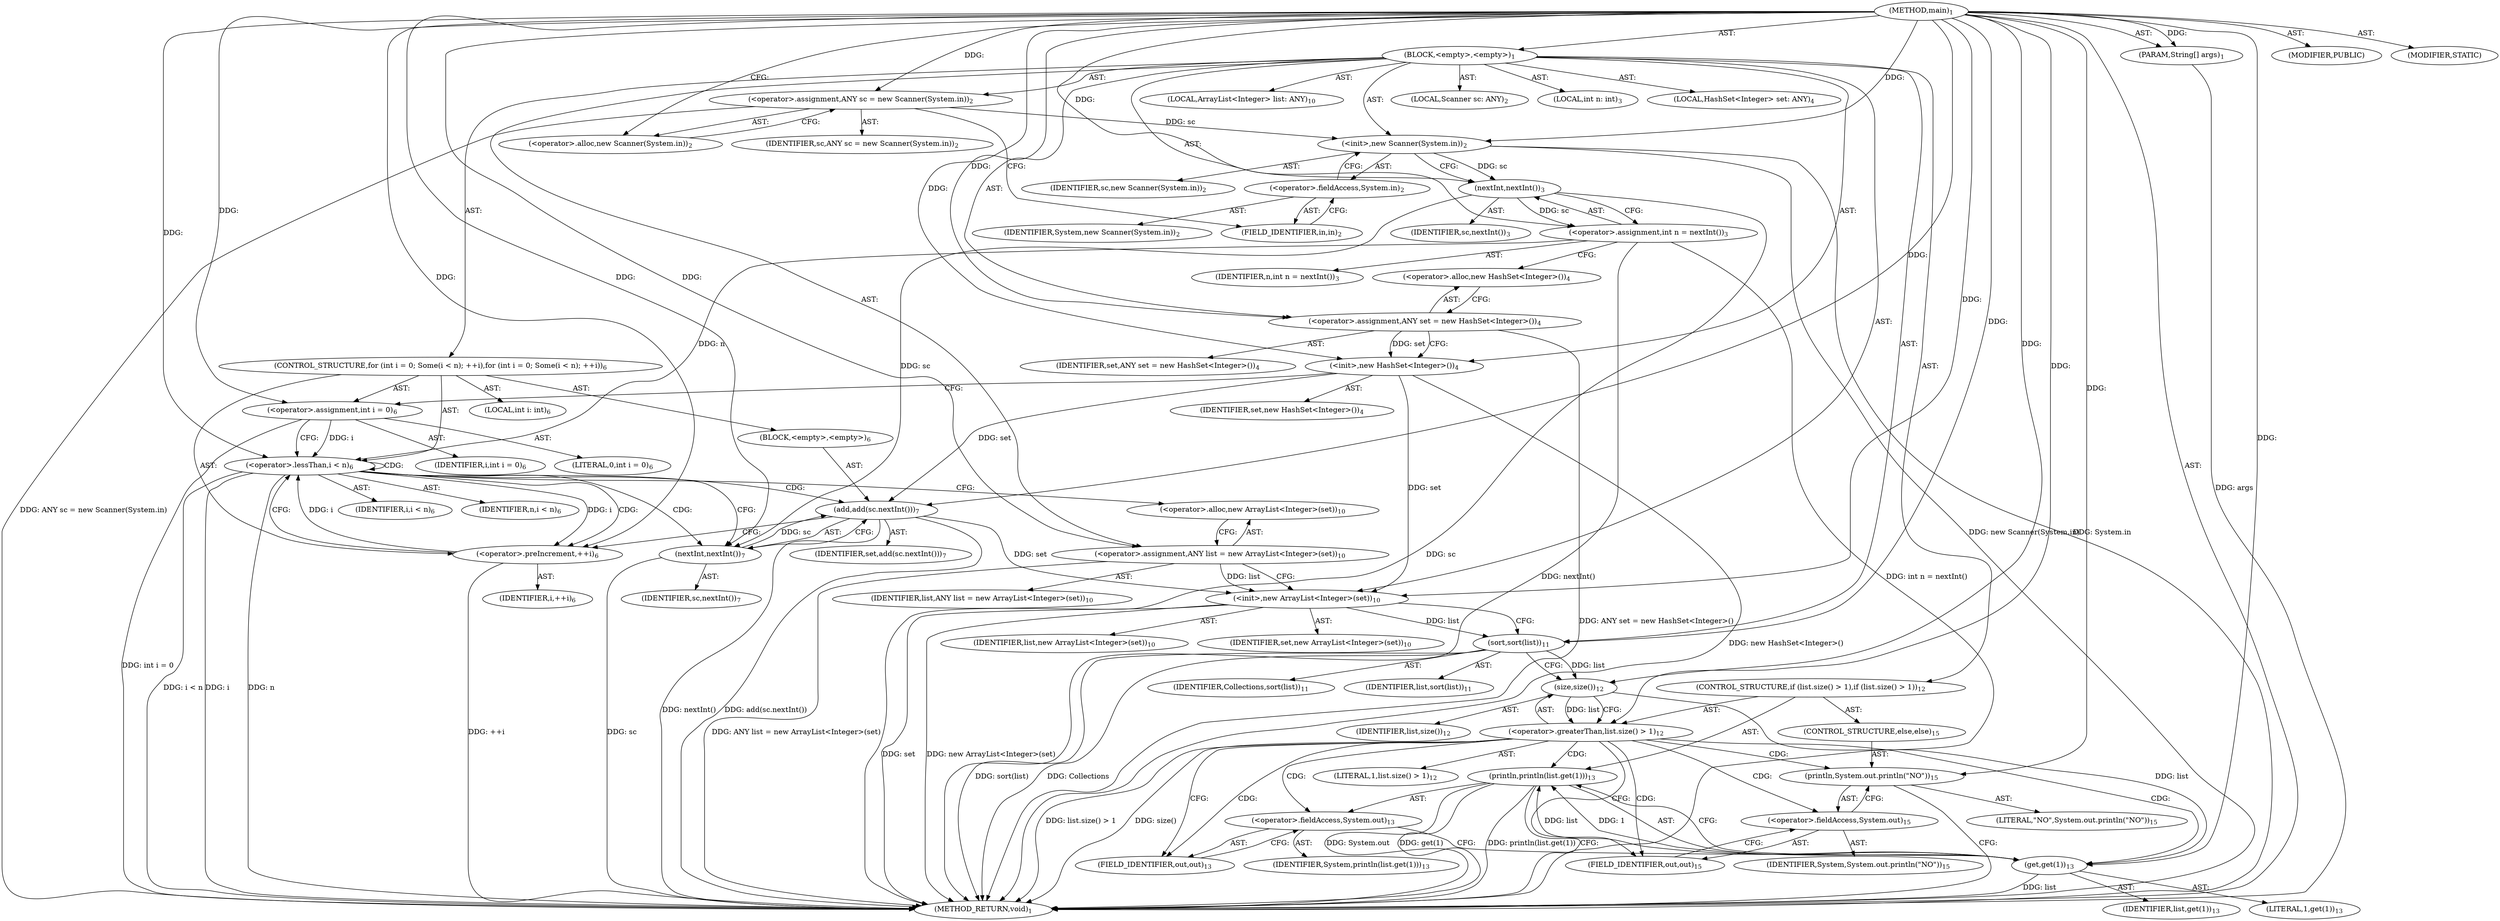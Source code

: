 digraph "main" {  
"23" [label = <(METHOD,main)<SUB>1</SUB>> ]
"24" [label = <(PARAM,String[] args)<SUB>1</SUB>> ]
"25" [label = <(BLOCK,&lt;empty&gt;,&lt;empty&gt;)<SUB>1</SUB>> ]
"4" [label = <(LOCAL,Scanner sc: ANY)<SUB>2</SUB>> ]
"26" [label = <(&lt;operator&gt;.assignment,ANY sc = new Scanner(System.in))<SUB>2</SUB>> ]
"27" [label = <(IDENTIFIER,sc,ANY sc = new Scanner(System.in))<SUB>2</SUB>> ]
"28" [label = <(&lt;operator&gt;.alloc,new Scanner(System.in))<SUB>2</SUB>> ]
"29" [label = <(&lt;init&gt;,new Scanner(System.in))<SUB>2</SUB>> ]
"3" [label = <(IDENTIFIER,sc,new Scanner(System.in))<SUB>2</SUB>> ]
"30" [label = <(&lt;operator&gt;.fieldAccess,System.in)<SUB>2</SUB>> ]
"31" [label = <(IDENTIFIER,System,new Scanner(System.in))<SUB>2</SUB>> ]
"32" [label = <(FIELD_IDENTIFIER,in,in)<SUB>2</SUB>> ]
"33" [label = <(LOCAL,int n: int)<SUB>3</SUB>> ]
"34" [label = <(&lt;operator&gt;.assignment,int n = nextInt())<SUB>3</SUB>> ]
"35" [label = <(IDENTIFIER,n,int n = nextInt())<SUB>3</SUB>> ]
"36" [label = <(nextInt,nextInt())<SUB>3</SUB>> ]
"37" [label = <(IDENTIFIER,sc,nextInt())<SUB>3</SUB>> ]
"6" [label = <(LOCAL,HashSet&lt;Integer&gt; set: ANY)<SUB>4</SUB>> ]
"38" [label = <(&lt;operator&gt;.assignment,ANY set = new HashSet&lt;Integer&gt;())<SUB>4</SUB>> ]
"39" [label = <(IDENTIFIER,set,ANY set = new HashSet&lt;Integer&gt;())<SUB>4</SUB>> ]
"40" [label = <(&lt;operator&gt;.alloc,new HashSet&lt;Integer&gt;())<SUB>4</SUB>> ]
"41" [label = <(&lt;init&gt;,new HashSet&lt;Integer&gt;())<SUB>4</SUB>> ]
"5" [label = <(IDENTIFIER,set,new HashSet&lt;Integer&gt;())<SUB>4</SUB>> ]
"42" [label = <(CONTROL_STRUCTURE,for (int i = 0; Some(i &lt; n); ++i),for (int i = 0; Some(i &lt; n); ++i))<SUB>6</SUB>> ]
"43" [label = <(LOCAL,int i: int)<SUB>6</SUB>> ]
"44" [label = <(&lt;operator&gt;.assignment,int i = 0)<SUB>6</SUB>> ]
"45" [label = <(IDENTIFIER,i,int i = 0)<SUB>6</SUB>> ]
"46" [label = <(LITERAL,0,int i = 0)<SUB>6</SUB>> ]
"47" [label = <(&lt;operator&gt;.lessThan,i &lt; n)<SUB>6</SUB>> ]
"48" [label = <(IDENTIFIER,i,i &lt; n)<SUB>6</SUB>> ]
"49" [label = <(IDENTIFIER,n,i &lt; n)<SUB>6</SUB>> ]
"50" [label = <(&lt;operator&gt;.preIncrement,++i)<SUB>6</SUB>> ]
"51" [label = <(IDENTIFIER,i,++i)<SUB>6</SUB>> ]
"52" [label = <(BLOCK,&lt;empty&gt;,&lt;empty&gt;)<SUB>6</SUB>> ]
"53" [label = <(add,add(sc.nextInt()))<SUB>7</SUB>> ]
"54" [label = <(IDENTIFIER,set,add(sc.nextInt()))<SUB>7</SUB>> ]
"55" [label = <(nextInt,nextInt())<SUB>7</SUB>> ]
"56" [label = <(IDENTIFIER,sc,nextInt())<SUB>7</SUB>> ]
"8" [label = <(LOCAL,ArrayList&lt;Integer&gt; list: ANY)<SUB>10</SUB>> ]
"57" [label = <(&lt;operator&gt;.assignment,ANY list = new ArrayList&lt;Integer&gt;(set))<SUB>10</SUB>> ]
"58" [label = <(IDENTIFIER,list,ANY list = new ArrayList&lt;Integer&gt;(set))<SUB>10</SUB>> ]
"59" [label = <(&lt;operator&gt;.alloc,new ArrayList&lt;Integer&gt;(set))<SUB>10</SUB>> ]
"60" [label = <(&lt;init&gt;,new ArrayList&lt;Integer&gt;(set))<SUB>10</SUB>> ]
"7" [label = <(IDENTIFIER,list,new ArrayList&lt;Integer&gt;(set))<SUB>10</SUB>> ]
"61" [label = <(IDENTIFIER,set,new ArrayList&lt;Integer&gt;(set))<SUB>10</SUB>> ]
"62" [label = <(sort,sort(list))<SUB>11</SUB>> ]
"63" [label = <(IDENTIFIER,Collections,sort(list))<SUB>11</SUB>> ]
"64" [label = <(IDENTIFIER,list,sort(list))<SUB>11</SUB>> ]
"65" [label = <(CONTROL_STRUCTURE,if (list.size() &gt; 1),if (list.size() &gt; 1))<SUB>12</SUB>> ]
"66" [label = <(&lt;operator&gt;.greaterThan,list.size() &gt; 1)<SUB>12</SUB>> ]
"67" [label = <(size,size())<SUB>12</SUB>> ]
"68" [label = <(IDENTIFIER,list,size())<SUB>12</SUB>> ]
"69" [label = <(LITERAL,1,list.size() &gt; 1)<SUB>12</SUB>> ]
"70" [label = <(println,println(list.get(1)))<SUB>13</SUB>> ]
"71" [label = <(&lt;operator&gt;.fieldAccess,System.out)<SUB>13</SUB>> ]
"72" [label = <(IDENTIFIER,System,println(list.get(1)))<SUB>13</SUB>> ]
"73" [label = <(FIELD_IDENTIFIER,out,out)<SUB>13</SUB>> ]
"74" [label = <(get,get(1))<SUB>13</SUB>> ]
"75" [label = <(IDENTIFIER,list,get(1))<SUB>13</SUB>> ]
"76" [label = <(LITERAL,1,get(1))<SUB>13</SUB>> ]
"77" [label = <(CONTROL_STRUCTURE,else,else)<SUB>15</SUB>> ]
"78" [label = <(println,System.out.println(&quot;NO&quot;))<SUB>15</SUB>> ]
"79" [label = <(&lt;operator&gt;.fieldAccess,System.out)<SUB>15</SUB>> ]
"80" [label = <(IDENTIFIER,System,System.out.println(&quot;NO&quot;))<SUB>15</SUB>> ]
"81" [label = <(FIELD_IDENTIFIER,out,out)<SUB>15</SUB>> ]
"82" [label = <(LITERAL,&quot;NO&quot;,System.out.println(&quot;NO&quot;))<SUB>15</SUB>> ]
"83" [label = <(MODIFIER,PUBLIC)> ]
"84" [label = <(MODIFIER,STATIC)> ]
"85" [label = <(METHOD_RETURN,void)<SUB>1</SUB>> ]
  "23" -> "24"  [ label = "AST: "] 
  "23" -> "25"  [ label = "AST: "] 
  "23" -> "83"  [ label = "AST: "] 
  "23" -> "84"  [ label = "AST: "] 
  "23" -> "85"  [ label = "AST: "] 
  "25" -> "4"  [ label = "AST: "] 
  "25" -> "26"  [ label = "AST: "] 
  "25" -> "29"  [ label = "AST: "] 
  "25" -> "33"  [ label = "AST: "] 
  "25" -> "34"  [ label = "AST: "] 
  "25" -> "6"  [ label = "AST: "] 
  "25" -> "38"  [ label = "AST: "] 
  "25" -> "41"  [ label = "AST: "] 
  "25" -> "42"  [ label = "AST: "] 
  "25" -> "8"  [ label = "AST: "] 
  "25" -> "57"  [ label = "AST: "] 
  "25" -> "60"  [ label = "AST: "] 
  "25" -> "62"  [ label = "AST: "] 
  "25" -> "65"  [ label = "AST: "] 
  "26" -> "27"  [ label = "AST: "] 
  "26" -> "28"  [ label = "AST: "] 
  "29" -> "3"  [ label = "AST: "] 
  "29" -> "30"  [ label = "AST: "] 
  "30" -> "31"  [ label = "AST: "] 
  "30" -> "32"  [ label = "AST: "] 
  "34" -> "35"  [ label = "AST: "] 
  "34" -> "36"  [ label = "AST: "] 
  "36" -> "37"  [ label = "AST: "] 
  "38" -> "39"  [ label = "AST: "] 
  "38" -> "40"  [ label = "AST: "] 
  "41" -> "5"  [ label = "AST: "] 
  "42" -> "43"  [ label = "AST: "] 
  "42" -> "44"  [ label = "AST: "] 
  "42" -> "47"  [ label = "AST: "] 
  "42" -> "50"  [ label = "AST: "] 
  "42" -> "52"  [ label = "AST: "] 
  "44" -> "45"  [ label = "AST: "] 
  "44" -> "46"  [ label = "AST: "] 
  "47" -> "48"  [ label = "AST: "] 
  "47" -> "49"  [ label = "AST: "] 
  "50" -> "51"  [ label = "AST: "] 
  "52" -> "53"  [ label = "AST: "] 
  "53" -> "54"  [ label = "AST: "] 
  "53" -> "55"  [ label = "AST: "] 
  "55" -> "56"  [ label = "AST: "] 
  "57" -> "58"  [ label = "AST: "] 
  "57" -> "59"  [ label = "AST: "] 
  "60" -> "7"  [ label = "AST: "] 
  "60" -> "61"  [ label = "AST: "] 
  "62" -> "63"  [ label = "AST: "] 
  "62" -> "64"  [ label = "AST: "] 
  "65" -> "66"  [ label = "AST: "] 
  "65" -> "70"  [ label = "AST: "] 
  "65" -> "77"  [ label = "AST: "] 
  "66" -> "67"  [ label = "AST: "] 
  "66" -> "69"  [ label = "AST: "] 
  "67" -> "68"  [ label = "AST: "] 
  "70" -> "71"  [ label = "AST: "] 
  "70" -> "74"  [ label = "AST: "] 
  "71" -> "72"  [ label = "AST: "] 
  "71" -> "73"  [ label = "AST: "] 
  "74" -> "75"  [ label = "AST: "] 
  "74" -> "76"  [ label = "AST: "] 
  "77" -> "78"  [ label = "AST: "] 
  "78" -> "79"  [ label = "AST: "] 
  "78" -> "82"  [ label = "AST: "] 
  "79" -> "80"  [ label = "AST: "] 
  "79" -> "81"  [ label = "AST: "] 
  "26" -> "32"  [ label = "CFG: "] 
  "29" -> "36"  [ label = "CFG: "] 
  "34" -> "40"  [ label = "CFG: "] 
  "38" -> "41"  [ label = "CFG: "] 
  "41" -> "44"  [ label = "CFG: "] 
  "57" -> "60"  [ label = "CFG: "] 
  "60" -> "62"  [ label = "CFG: "] 
  "62" -> "67"  [ label = "CFG: "] 
  "28" -> "26"  [ label = "CFG: "] 
  "30" -> "29"  [ label = "CFG: "] 
  "36" -> "34"  [ label = "CFG: "] 
  "40" -> "38"  [ label = "CFG: "] 
  "44" -> "47"  [ label = "CFG: "] 
  "47" -> "55"  [ label = "CFG: "] 
  "47" -> "59"  [ label = "CFG: "] 
  "50" -> "47"  [ label = "CFG: "] 
  "59" -> "57"  [ label = "CFG: "] 
  "66" -> "73"  [ label = "CFG: "] 
  "66" -> "81"  [ label = "CFG: "] 
  "70" -> "85"  [ label = "CFG: "] 
  "32" -> "30"  [ label = "CFG: "] 
  "53" -> "50"  [ label = "CFG: "] 
  "67" -> "66"  [ label = "CFG: "] 
  "71" -> "74"  [ label = "CFG: "] 
  "74" -> "70"  [ label = "CFG: "] 
  "78" -> "85"  [ label = "CFG: "] 
  "55" -> "53"  [ label = "CFG: "] 
  "73" -> "71"  [ label = "CFG: "] 
  "79" -> "78"  [ label = "CFG: "] 
  "81" -> "79"  [ label = "CFG: "] 
  "23" -> "28"  [ label = "CFG: "] 
  "24" -> "85"  [ label = "DDG: args"] 
  "26" -> "85"  [ label = "DDG: ANY sc = new Scanner(System.in)"] 
  "29" -> "85"  [ label = "DDG: System.in"] 
  "29" -> "85"  [ label = "DDG: new Scanner(System.in)"] 
  "36" -> "85"  [ label = "DDG: sc"] 
  "34" -> "85"  [ label = "DDG: nextInt()"] 
  "34" -> "85"  [ label = "DDG: int n = nextInt()"] 
  "38" -> "85"  [ label = "DDG: ANY set = new HashSet&lt;Integer&gt;()"] 
  "41" -> "85"  [ label = "DDG: new HashSet&lt;Integer&gt;()"] 
  "44" -> "85"  [ label = "DDG: int i = 0"] 
  "47" -> "85"  [ label = "DDG: i"] 
  "47" -> "85"  [ label = "DDG: n"] 
  "47" -> "85"  [ label = "DDG: i &lt; n"] 
  "57" -> "85"  [ label = "DDG: ANY list = new ArrayList&lt;Integer&gt;(set)"] 
  "60" -> "85"  [ label = "DDG: set"] 
  "60" -> "85"  [ label = "DDG: new ArrayList&lt;Integer&gt;(set)"] 
  "62" -> "85"  [ label = "DDG: sort(list)"] 
  "66" -> "85"  [ label = "DDG: size()"] 
  "66" -> "85"  [ label = "DDG: list.size() &gt; 1"] 
  "70" -> "85"  [ label = "DDG: System.out"] 
  "74" -> "85"  [ label = "DDG: list"] 
  "70" -> "85"  [ label = "DDG: get(1)"] 
  "70" -> "85"  [ label = "DDG: println(list.get(1))"] 
  "55" -> "85"  [ label = "DDG: sc"] 
  "53" -> "85"  [ label = "DDG: nextInt()"] 
  "53" -> "85"  [ label = "DDG: add(sc.nextInt())"] 
  "50" -> "85"  [ label = "DDG: ++i"] 
  "62" -> "85"  [ label = "DDG: Collections"] 
  "23" -> "24"  [ label = "DDG: "] 
  "23" -> "26"  [ label = "DDG: "] 
  "36" -> "34"  [ label = "DDG: sc"] 
  "23" -> "38"  [ label = "DDG: "] 
  "23" -> "57"  [ label = "DDG: "] 
  "26" -> "29"  [ label = "DDG: sc"] 
  "23" -> "29"  [ label = "DDG: "] 
  "38" -> "41"  [ label = "DDG: set"] 
  "23" -> "41"  [ label = "DDG: "] 
  "23" -> "44"  [ label = "DDG: "] 
  "57" -> "60"  [ label = "DDG: list"] 
  "23" -> "60"  [ label = "DDG: "] 
  "41" -> "60"  [ label = "DDG: set"] 
  "53" -> "60"  [ label = "DDG: set"] 
  "23" -> "62"  [ label = "DDG: "] 
  "60" -> "62"  [ label = "DDG: list"] 
  "29" -> "36"  [ label = "DDG: sc"] 
  "23" -> "36"  [ label = "DDG: "] 
  "44" -> "47"  [ label = "DDG: i"] 
  "50" -> "47"  [ label = "DDG: i"] 
  "23" -> "47"  [ label = "DDG: "] 
  "34" -> "47"  [ label = "DDG: n"] 
  "47" -> "50"  [ label = "DDG: i"] 
  "23" -> "50"  [ label = "DDG: "] 
  "67" -> "66"  [ label = "DDG: list"] 
  "23" -> "66"  [ label = "DDG: "] 
  "74" -> "70"  [ label = "DDG: list"] 
  "74" -> "70"  [ label = "DDG: 1"] 
  "41" -> "53"  [ label = "DDG: set"] 
  "23" -> "53"  [ label = "DDG: "] 
  "55" -> "53"  [ label = "DDG: sc"] 
  "62" -> "67"  [ label = "DDG: list"] 
  "23" -> "67"  [ label = "DDG: "] 
  "67" -> "74"  [ label = "DDG: list"] 
  "23" -> "74"  [ label = "DDG: "] 
  "23" -> "78"  [ label = "DDG: "] 
  "36" -> "55"  [ label = "DDG: sc"] 
  "23" -> "55"  [ label = "DDG: "] 
  "47" -> "47"  [ label = "CDG: "] 
  "47" -> "50"  [ label = "CDG: "] 
  "47" -> "55"  [ label = "CDG: "] 
  "47" -> "53"  [ label = "CDG: "] 
  "66" -> "73"  [ label = "CDG: "] 
  "66" -> "71"  [ label = "CDG: "] 
  "66" -> "81"  [ label = "CDG: "] 
  "66" -> "70"  [ label = "CDG: "] 
  "66" -> "74"  [ label = "CDG: "] 
  "66" -> "78"  [ label = "CDG: "] 
  "66" -> "79"  [ label = "CDG: "] 
}
